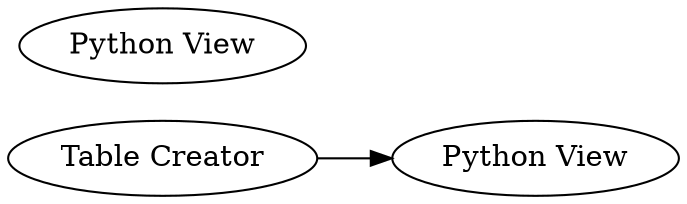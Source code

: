 digraph {
	1 [label="Python View"]
	2 [label="Table Creator"]
	3 [label="Python View"]
	2 -> 1
	rankdir=LR
}
